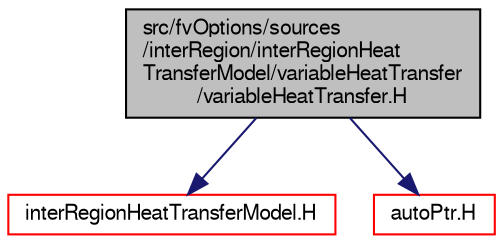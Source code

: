 digraph "src/fvOptions/sources/interRegion/interRegionHeatTransferModel/variableHeatTransfer/variableHeatTransfer.H"
{
  bgcolor="transparent";
  edge [fontname="FreeSans",fontsize="10",labelfontname="FreeSans",labelfontsize="10"];
  node [fontname="FreeSans",fontsize="10",shape=record];
  Node0 [label="src/fvOptions/sources\l/interRegion/interRegionHeat\lTransferModel/variableHeatTransfer\l/variableHeatTransfer.H",height=0.2,width=0.4,color="black", fillcolor="grey75", style="filled", fontcolor="black"];
  Node0 -> Node1 [color="midnightblue",fontsize="10",style="solid",fontname="FreeSans"];
  Node1 [label="interRegionHeatTransferModel.H",height=0.2,width=0.4,color="red",URL="$a04799.html"];
  Node0 -> Node78 [color="midnightblue",fontsize="10",style="solid",fontname="FreeSans"];
  Node78 [label="autoPtr.H",height=0.2,width=0.4,color="red",URL="$a11078.html"];
}
